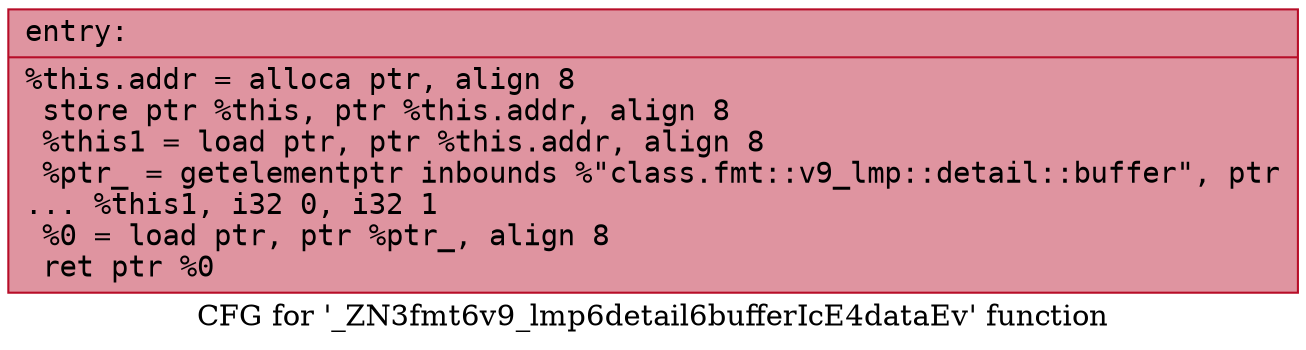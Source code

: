 digraph "CFG for '_ZN3fmt6v9_lmp6detail6bufferIcE4dataEv' function" {
	label="CFG for '_ZN3fmt6v9_lmp6detail6bufferIcE4dataEv' function";

	Node0x556bfeb6cf20 [shape=record,color="#b70d28ff", style=filled, fillcolor="#b70d2870" fontname="Courier",label="{entry:\l|  %this.addr = alloca ptr, align 8\l  store ptr %this, ptr %this.addr, align 8\l  %this1 = load ptr, ptr %this.addr, align 8\l  %ptr_ = getelementptr inbounds %\"class.fmt::v9_lmp::detail::buffer\", ptr\l... %this1, i32 0, i32 1\l  %0 = load ptr, ptr %ptr_, align 8\l  ret ptr %0\l}"];
}
